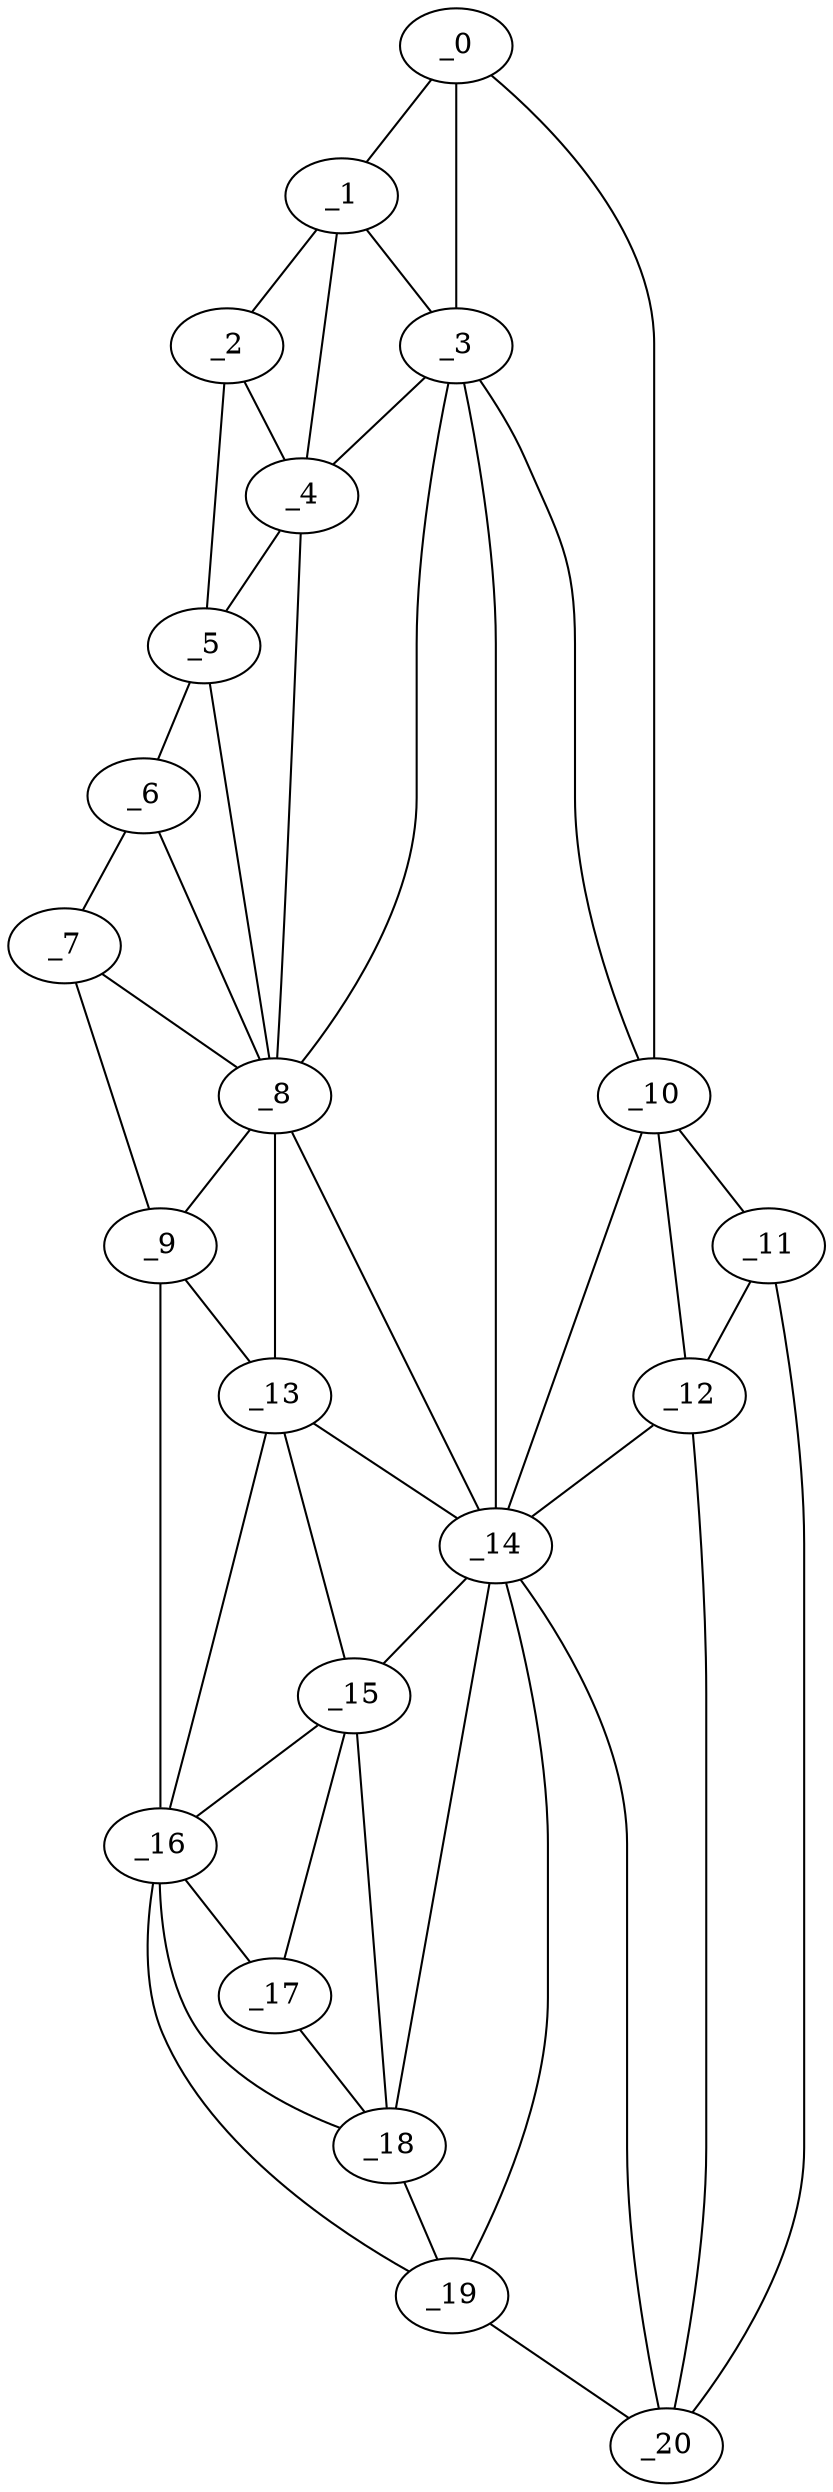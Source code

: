 graph "obj78__270.gxl" {
	_0	 [x=9,
		y=66];
	_1	 [x=10,
		y=42];
	_0 -- _1	 [valence=1];
	_3	 [x=16,
		y=63];
	_0 -- _3	 [valence=2];
	_10	 [x=78,
		y=109];
	_0 -- _10	 [valence=1];
	_2	 [x=13,
		y=36];
	_1 -- _2	 [valence=1];
	_1 -- _3	 [valence=1];
	_4	 [x=21,
		y=31];
	_1 -- _4	 [valence=2];
	_2 -- _4	 [valence=2];
	_5	 [x=28,
		y=17];
	_2 -- _5	 [valence=1];
	_3 -- _4	 [valence=2];
	_8	 [x=68,
		y=31];
	_3 -- _8	 [valence=2];
	_3 -- _10	 [valence=1];
	_14	 [x=92,
		y=72];
	_3 -- _14	 [valence=2];
	_4 -- _5	 [valence=2];
	_4 -- _8	 [valence=1];
	_6	 [x=54,
		y=12];
	_5 -- _6	 [valence=1];
	_5 -- _8	 [valence=2];
	_7	 [x=66,
		y=12];
	_6 -- _7	 [valence=1];
	_6 -- _8	 [valence=2];
	_7 -- _8	 [valence=1];
	_9	 [x=76,
		y=12];
	_7 -- _9	 [valence=1];
	_8 -- _9	 [valence=2];
	_13	 [x=91,
		y=26];
	_8 -- _13	 [valence=2];
	_8 -- _14	 [valence=2];
	_9 -- _13	 [valence=2];
	_16	 [x=102,
		y=15];
	_9 -- _16	 [valence=1];
	_11	 [x=83,
		y=107];
	_10 -- _11	 [valence=1];
	_12	 [x=86,
		y=101];
	_10 -- _12	 [valence=1];
	_10 -- _14	 [valence=2];
	_11 -- _12	 [valence=2];
	_20	 [x=123,
		y=55];
	_11 -- _20	 [valence=1];
	_12 -- _14	 [valence=2];
	_12 -- _20	 [valence=1];
	_13 -- _14	 [valence=2];
	_15	 [x=96,
		y=26];
	_13 -- _15	 [valence=1];
	_13 -- _16	 [valence=2];
	_14 -- _15	 [valence=2];
	_18	 [x=114,
		y=34];
	_14 -- _18	 [valence=1];
	_19	 [x=119,
		y=41];
	_14 -- _19	 [valence=2];
	_14 -- _20	 [valence=2];
	_15 -- _16	 [valence=2];
	_17	 [x=106,
		y=28];
	_15 -- _17	 [valence=2];
	_15 -- _18	 [valence=2];
	_16 -- _17	 [valence=2];
	_16 -- _18	 [valence=2];
	_16 -- _19	 [valence=1];
	_17 -- _18	 [valence=1];
	_18 -- _19	 [valence=1];
	_19 -- _20	 [valence=1];
}
